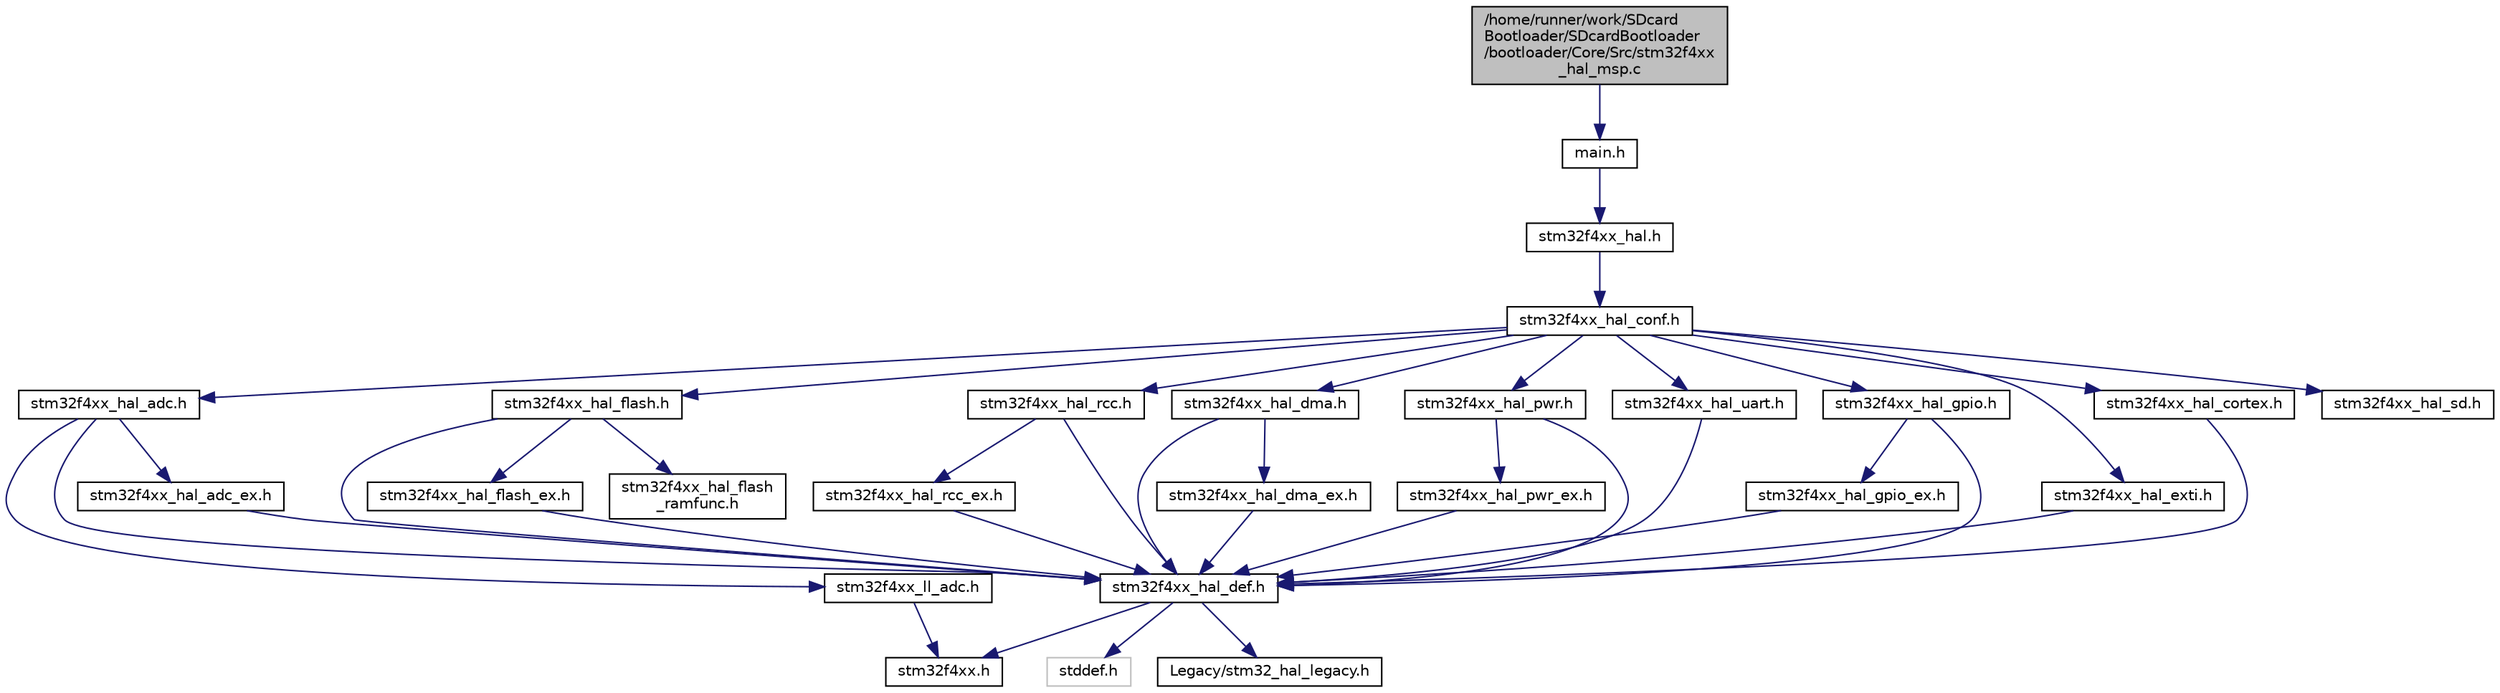 digraph "/home/runner/work/SDcardBootloader/SDcardBootloader/bootloader/Core/Src/stm32f4xx_hal_msp.c"
{
 // LATEX_PDF_SIZE
  edge [fontname="Helvetica",fontsize="10",labelfontname="Helvetica",labelfontsize="10"];
  node [fontname="Helvetica",fontsize="10",shape=record];
  Node1 [label="/home/runner/work/SDcard\lBootloader/SDcardBootloader\l/bootloader/Core/Src/stm32f4xx\l_hal_msp.c",height=0.2,width=0.4,color="black", fillcolor="grey75", style="filled", fontcolor="black",tooltip="This file provides code for the MSP Initialization and de-Initialization codes."];
  Node1 -> Node2 [color="midnightblue",fontsize="10",style="solid",fontname="Helvetica"];
  Node2 [label="main.h",height=0.2,width=0.4,color="black", fillcolor="white", style="filled",URL="$main_8h.html",tooltip=": Header for main.c file. This file contains the common defines of the application."];
  Node2 -> Node3 [color="midnightblue",fontsize="10",style="solid",fontname="Helvetica"];
  Node3 [label="stm32f4xx_hal.h",height=0.2,width=0.4,color="black", fillcolor="white", style="filled",URL="$stm32f4xx__hal_8h.html",tooltip="This file contains all the functions prototypes for the HAL module driver."];
  Node3 -> Node4 [color="midnightblue",fontsize="10",style="solid",fontname="Helvetica"];
  Node4 [label="stm32f4xx_hal_conf.h",height=0.2,width=0.4,color="black", fillcolor="white", style="filled",URL="$stm32f4xx__hal__conf_8h.html",tooltip=" "];
  Node4 -> Node5 [color="midnightblue",fontsize="10",style="solid",fontname="Helvetica"];
  Node5 [label="stm32f4xx_hal_rcc.h",height=0.2,width=0.4,color="black", fillcolor="white", style="filled",URL="$stm32f4xx__hal__rcc_8h.html",tooltip="Header file of RCC HAL module."];
  Node5 -> Node6 [color="midnightblue",fontsize="10",style="solid",fontname="Helvetica"];
  Node6 [label="stm32f4xx_hal_def.h",height=0.2,width=0.4,color="black", fillcolor="white", style="filled",URL="$stm32f4xx__hal__def_8h.html",tooltip="This file contains HAL common defines, enumeration, macros and structures definitions."];
  Node6 -> Node7 [color="midnightblue",fontsize="10",style="solid",fontname="Helvetica"];
  Node7 [label="stm32f4xx.h",height=0.2,width=0.4,color="black", fillcolor="white", style="filled",URL="$stm32f4xx_8h.html",tooltip="CMSIS STM32F4xx Device Peripheral Access Layer Header File."];
  Node6 -> Node8 [color="midnightblue",fontsize="10",style="solid",fontname="Helvetica"];
  Node8 [label="Legacy/stm32_hal_legacy.h",height=0.2,width=0.4,color="black", fillcolor="white", style="filled",URL="$stm32__hal__legacy_8h.html",tooltip="This file contains aliases definition for the STM32Cube HAL constants macros and functions maintained..."];
  Node6 -> Node9 [color="midnightblue",fontsize="10",style="solid",fontname="Helvetica"];
  Node9 [label="stddef.h",height=0.2,width=0.4,color="grey75", fillcolor="white", style="filled",tooltip=" "];
  Node5 -> Node10 [color="midnightblue",fontsize="10",style="solid",fontname="Helvetica"];
  Node10 [label="stm32f4xx_hal_rcc_ex.h",height=0.2,width=0.4,color="black", fillcolor="white", style="filled",URL="$stm32f4xx__hal__rcc__ex_8h.html",tooltip="Header file of RCC HAL Extension module."];
  Node10 -> Node6 [color="midnightblue",fontsize="10",style="solid",fontname="Helvetica"];
  Node4 -> Node11 [color="midnightblue",fontsize="10",style="solid",fontname="Helvetica"];
  Node11 [label="stm32f4xx_hal_gpio.h",height=0.2,width=0.4,color="black", fillcolor="white", style="filled",URL="$stm32f4xx__hal__gpio_8h.html",tooltip="Header file of GPIO HAL module."];
  Node11 -> Node6 [color="midnightblue",fontsize="10",style="solid",fontname="Helvetica"];
  Node11 -> Node12 [color="midnightblue",fontsize="10",style="solid",fontname="Helvetica"];
  Node12 [label="stm32f4xx_hal_gpio_ex.h",height=0.2,width=0.4,color="black", fillcolor="white", style="filled",URL="$stm32f4xx__hal__gpio__ex_8h.html",tooltip="Header file of GPIO HAL Extension module."];
  Node12 -> Node6 [color="midnightblue",fontsize="10",style="solid",fontname="Helvetica"];
  Node4 -> Node13 [color="midnightblue",fontsize="10",style="solid",fontname="Helvetica"];
  Node13 [label="stm32f4xx_hal_exti.h",height=0.2,width=0.4,color="black", fillcolor="white", style="filled",URL="$stm32f4xx__hal__exti_8h.html",tooltip="Header file of EXTI HAL module."];
  Node13 -> Node6 [color="midnightblue",fontsize="10",style="solid",fontname="Helvetica"];
  Node4 -> Node14 [color="midnightblue",fontsize="10",style="solid",fontname="Helvetica"];
  Node14 [label="stm32f4xx_hal_dma.h",height=0.2,width=0.4,color="black", fillcolor="white", style="filled",URL="$stm32f4xx__hal__dma_8h.html",tooltip="Header file of DMA HAL module."];
  Node14 -> Node6 [color="midnightblue",fontsize="10",style="solid",fontname="Helvetica"];
  Node14 -> Node15 [color="midnightblue",fontsize="10",style="solid",fontname="Helvetica"];
  Node15 [label="stm32f4xx_hal_dma_ex.h",height=0.2,width=0.4,color="black", fillcolor="white", style="filled",URL="$stm32f4xx__hal__dma__ex_8h.html",tooltip="Header file of DMA HAL extension module."];
  Node15 -> Node6 [color="midnightblue",fontsize="10",style="solid",fontname="Helvetica"];
  Node4 -> Node16 [color="midnightblue",fontsize="10",style="solid",fontname="Helvetica"];
  Node16 [label="stm32f4xx_hal_cortex.h",height=0.2,width=0.4,color="black", fillcolor="white", style="filled",URL="$stm32f4xx__hal__cortex_8h.html",tooltip="Header file of CORTEX HAL module."];
  Node16 -> Node6 [color="midnightblue",fontsize="10",style="solid",fontname="Helvetica"];
  Node4 -> Node17 [color="midnightblue",fontsize="10",style="solid",fontname="Helvetica"];
  Node17 [label="stm32f4xx_hal_adc.h",height=0.2,width=0.4,color="black", fillcolor="white", style="filled",URL="$stm32f4xx__hal__adc_8h.html",tooltip="Header file containing functions prototypes of ADC HAL library."];
  Node17 -> Node6 [color="midnightblue",fontsize="10",style="solid",fontname="Helvetica"];
  Node17 -> Node18 [color="midnightblue",fontsize="10",style="solid",fontname="Helvetica"];
  Node18 [label="stm32f4xx_ll_adc.h",height=0.2,width=0.4,color="black", fillcolor="white", style="filled",URL="$stm32f4xx__ll__adc_8h.html",tooltip="Header file of ADC LL module."];
  Node18 -> Node7 [color="midnightblue",fontsize="10",style="solid",fontname="Helvetica"];
  Node17 -> Node19 [color="midnightblue",fontsize="10",style="solid",fontname="Helvetica"];
  Node19 [label="stm32f4xx_hal_adc_ex.h",height=0.2,width=0.4,color="black", fillcolor="white", style="filled",URL="$stm32f4xx__hal__adc__ex_8h.html",tooltip="Header file of ADC HAL module."];
  Node19 -> Node6 [color="midnightblue",fontsize="10",style="solid",fontname="Helvetica"];
  Node4 -> Node20 [color="midnightblue",fontsize="10",style="solid",fontname="Helvetica"];
  Node20 [label="stm32f4xx_hal_flash.h",height=0.2,width=0.4,color="black", fillcolor="white", style="filled",URL="$stm32f4xx__hal__flash_8h.html",tooltip="Header file of FLASH HAL module."];
  Node20 -> Node6 [color="midnightblue",fontsize="10",style="solid",fontname="Helvetica"];
  Node20 -> Node21 [color="midnightblue",fontsize="10",style="solid",fontname="Helvetica"];
  Node21 [label="stm32f4xx_hal_flash_ex.h",height=0.2,width=0.4,color="black", fillcolor="white", style="filled",URL="$stm32f4xx__hal__flash__ex_8h.html",tooltip="Header file of FLASH HAL Extension module."];
  Node21 -> Node6 [color="midnightblue",fontsize="10",style="solid",fontname="Helvetica"];
  Node20 -> Node22 [color="midnightblue",fontsize="10",style="solid",fontname="Helvetica"];
  Node22 [label="stm32f4xx_hal_flash\l_ramfunc.h",height=0.2,width=0.4,color="black", fillcolor="white", style="filled",URL="$stm32f4xx__hal__flash__ramfunc_8h.html",tooltip="Header file of FLASH RAMFUNC driver."];
  Node4 -> Node23 [color="midnightblue",fontsize="10",style="solid",fontname="Helvetica"];
  Node23 [label="stm32f4xx_hal_pwr.h",height=0.2,width=0.4,color="black", fillcolor="white", style="filled",URL="$stm32f4xx__hal__pwr_8h.html",tooltip="Header file of PWR HAL module."];
  Node23 -> Node6 [color="midnightblue",fontsize="10",style="solid",fontname="Helvetica"];
  Node23 -> Node24 [color="midnightblue",fontsize="10",style="solid",fontname="Helvetica"];
  Node24 [label="stm32f4xx_hal_pwr_ex.h",height=0.2,width=0.4,color="black", fillcolor="white", style="filled",URL="$stm32f4xx__hal__pwr__ex_8h.html",tooltip="Header file of PWR HAL Extension module."];
  Node24 -> Node6 [color="midnightblue",fontsize="10",style="solid",fontname="Helvetica"];
  Node4 -> Node25 [color="midnightblue",fontsize="10",style="solid",fontname="Helvetica"];
  Node25 [label="stm32f4xx_hal_sd.h",height=0.2,width=0.4,color="black", fillcolor="white", style="filled",URL="$stm32f4xx__hal__sd_8h.html",tooltip="Header file of SD HAL module."];
  Node4 -> Node26 [color="midnightblue",fontsize="10",style="solid",fontname="Helvetica"];
  Node26 [label="stm32f4xx_hal_uart.h",height=0.2,width=0.4,color="black", fillcolor="white", style="filled",URL="$stm32f4xx__hal__uart_8h.html",tooltip="Header file of UART HAL module."];
  Node26 -> Node6 [color="midnightblue",fontsize="10",style="solid",fontname="Helvetica"];
}

